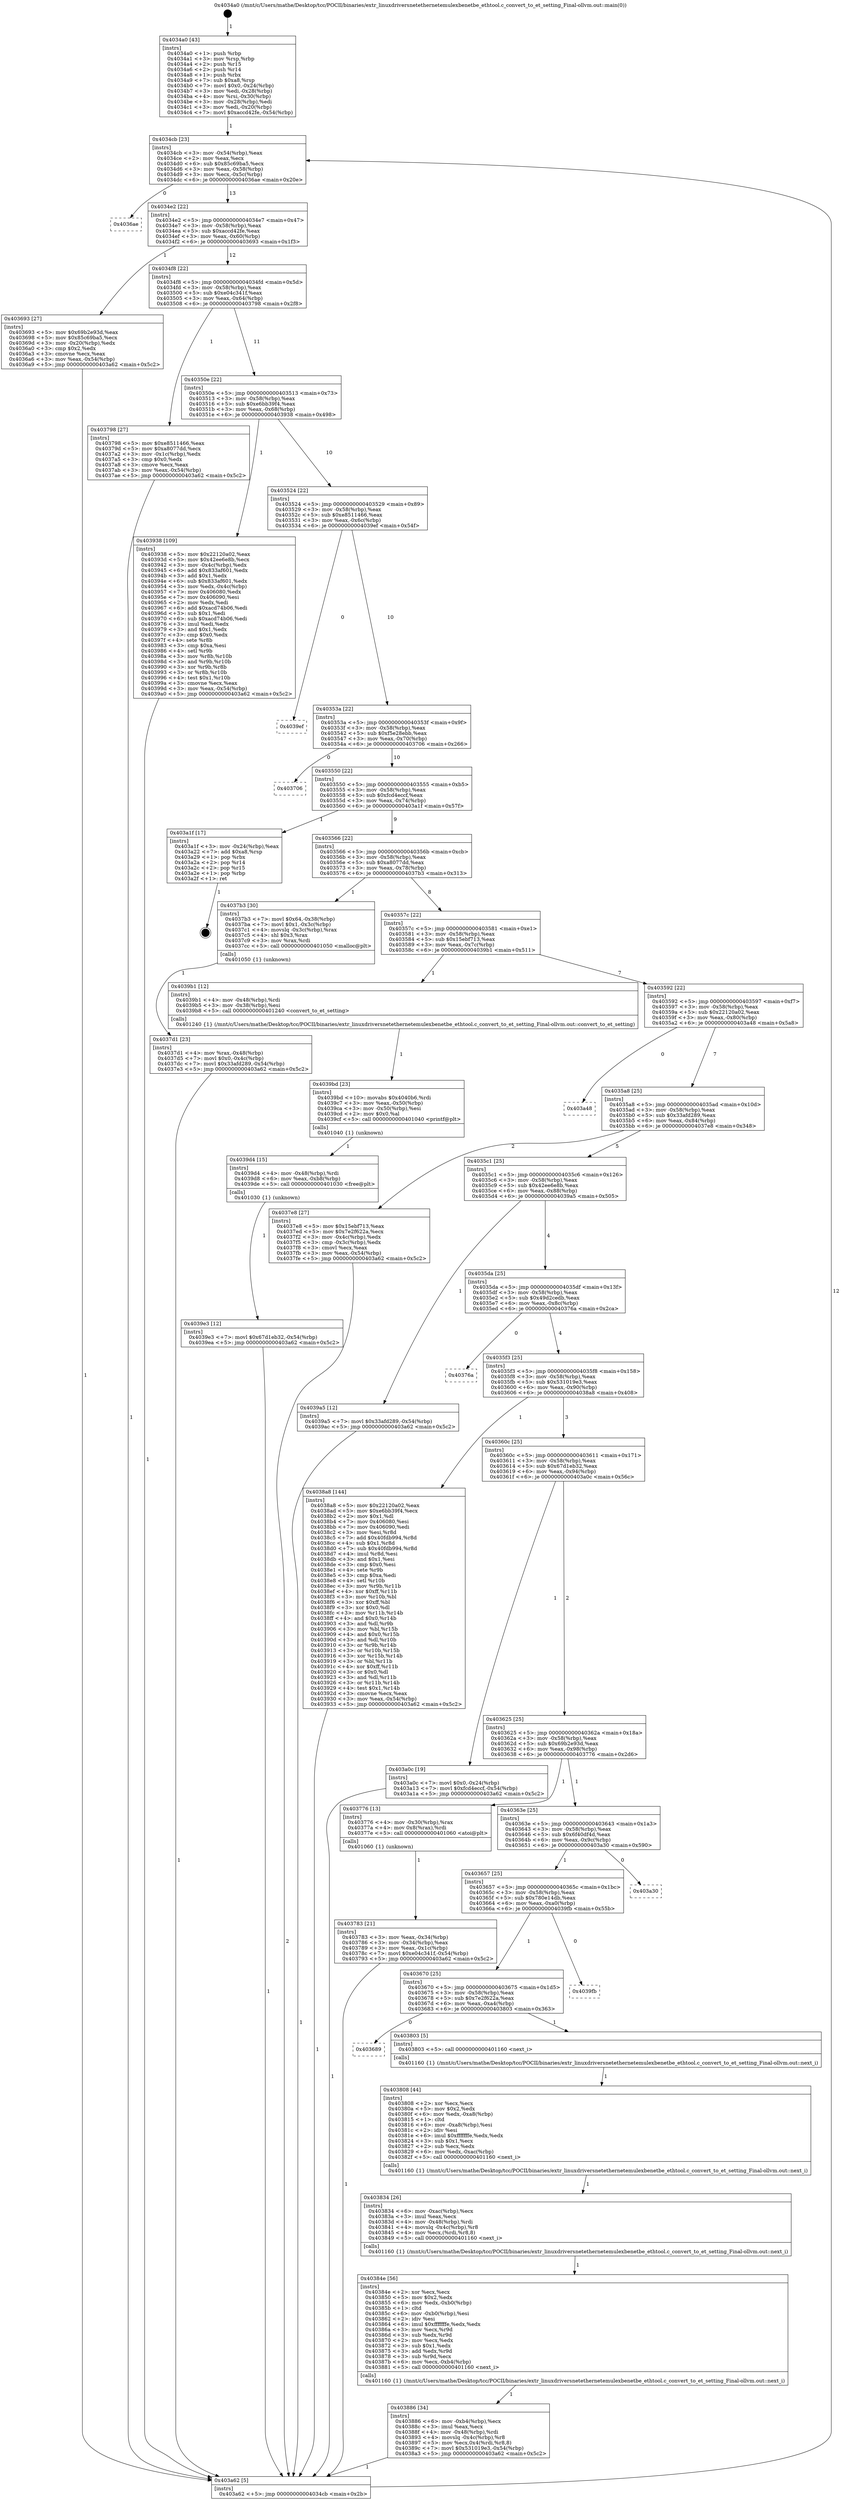 digraph "0x4034a0" {
  label = "0x4034a0 (/mnt/c/Users/mathe/Desktop/tcc/POCII/binaries/extr_linuxdriversnetethernetemulexbenetbe_ethtool.c_convert_to_et_setting_Final-ollvm.out::main(0))"
  labelloc = "t"
  node[shape=record]

  Entry [label="",width=0.3,height=0.3,shape=circle,fillcolor=black,style=filled]
  "0x4034cb" [label="{
     0x4034cb [23]\l
     | [instrs]\l
     &nbsp;&nbsp;0x4034cb \<+3\>: mov -0x54(%rbp),%eax\l
     &nbsp;&nbsp;0x4034ce \<+2\>: mov %eax,%ecx\l
     &nbsp;&nbsp;0x4034d0 \<+6\>: sub $0x85c69ba5,%ecx\l
     &nbsp;&nbsp;0x4034d6 \<+3\>: mov %eax,-0x58(%rbp)\l
     &nbsp;&nbsp;0x4034d9 \<+3\>: mov %ecx,-0x5c(%rbp)\l
     &nbsp;&nbsp;0x4034dc \<+6\>: je 00000000004036ae \<main+0x20e\>\l
  }"]
  "0x4036ae" [label="{
     0x4036ae\l
  }", style=dashed]
  "0x4034e2" [label="{
     0x4034e2 [22]\l
     | [instrs]\l
     &nbsp;&nbsp;0x4034e2 \<+5\>: jmp 00000000004034e7 \<main+0x47\>\l
     &nbsp;&nbsp;0x4034e7 \<+3\>: mov -0x58(%rbp),%eax\l
     &nbsp;&nbsp;0x4034ea \<+5\>: sub $0xaccd42fe,%eax\l
     &nbsp;&nbsp;0x4034ef \<+3\>: mov %eax,-0x60(%rbp)\l
     &nbsp;&nbsp;0x4034f2 \<+6\>: je 0000000000403693 \<main+0x1f3\>\l
  }"]
  Exit [label="",width=0.3,height=0.3,shape=circle,fillcolor=black,style=filled,peripheries=2]
  "0x403693" [label="{
     0x403693 [27]\l
     | [instrs]\l
     &nbsp;&nbsp;0x403693 \<+5\>: mov $0x69b2e93d,%eax\l
     &nbsp;&nbsp;0x403698 \<+5\>: mov $0x85c69ba5,%ecx\l
     &nbsp;&nbsp;0x40369d \<+3\>: mov -0x20(%rbp),%edx\l
     &nbsp;&nbsp;0x4036a0 \<+3\>: cmp $0x2,%edx\l
     &nbsp;&nbsp;0x4036a3 \<+3\>: cmovne %ecx,%eax\l
     &nbsp;&nbsp;0x4036a6 \<+3\>: mov %eax,-0x54(%rbp)\l
     &nbsp;&nbsp;0x4036a9 \<+5\>: jmp 0000000000403a62 \<main+0x5c2\>\l
  }"]
  "0x4034f8" [label="{
     0x4034f8 [22]\l
     | [instrs]\l
     &nbsp;&nbsp;0x4034f8 \<+5\>: jmp 00000000004034fd \<main+0x5d\>\l
     &nbsp;&nbsp;0x4034fd \<+3\>: mov -0x58(%rbp),%eax\l
     &nbsp;&nbsp;0x403500 \<+5\>: sub $0xe04c341f,%eax\l
     &nbsp;&nbsp;0x403505 \<+3\>: mov %eax,-0x64(%rbp)\l
     &nbsp;&nbsp;0x403508 \<+6\>: je 0000000000403798 \<main+0x2f8\>\l
  }"]
  "0x403a62" [label="{
     0x403a62 [5]\l
     | [instrs]\l
     &nbsp;&nbsp;0x403a62 \<+5\>: jmp 00000000004034cb \<main+0x2b\>\l
  }"]
  "0x4034a0" [label="{
     0x4034a0 [43]\l
     | [instrs]\l
     &nbsp;&nbsp;0x4034a0 \<+1\>: push %rbp\l
     &nbsp;&nbsp;0x4034a1 \<+3\>: mov %rsp,%rbp\l
     &nbsp;&nbsp;0x4034a4 \<+2\>: push %r15\l
     &nbsp;&nbsp;0x4034a6 \<+2\>: push %r14\l
     &nbsp;&nbsp;0x4034a8 \<+1\>: push %rbx\l
     &nbsp;&nbsp;0x4034a9 \<+7\>: sub $0xa8,%rsp\l
     &nbsp;&nbsp;0x4034b0 \<+7\>: movl $0x0,-0x24(%rbp)\l
     &nbsp;&nbsp;0x4034b7 \<+3\>: mov %edi,-0x28(%rbp)\l
     &nbsp;&nbsp;0x4034ba \<+4\>: mov %rsi,-0x30(%rbp)\l
     &nbsp;&nbsp;0x4034be \<+3\>: mov -0x28(%rbp),%edi\l
     &nbsp;&nbsp;0x4034c1 \<+3\>: mov %edi,-0x20(%rbp)\l
     &nbsp;&nbsp;0x4034c4 \<+7\>: movl $0xaccd42fe,-0x54(%rbp)\l
  }"]
  "0x4039e3" [label="{
     0x4039e3 [12]\l
     | [instrs]\l
     &nbsp;&nbsp;0x4039e3 \<+7\>: movl $0x67d1eb32,-0x54(%rbp)\l
     &nbsp;&nbsp;0x4039ea \<+5\>: jmp 0000000000403a62 \<main+0x5c2\>\l
  }"]
  "0x403798" [label="{
     0x403798 [27]\l
     | [instrs]\l
     &nbsp;&nbsp;0x403798 \<+5\>: mov $0xe8511466,%eax\l
     &nbsp;&nbsp;0x40379d \<+5\>: mov $0xa8077dd,%ecx\l
     &nbsp;&nbsp;0x4037a2 \<+3\>: mov -0x1c(%rbp),%edx\l
     &nbsp;&nbsp;0x4037a5 \<+3\>: cmp $0x0,%edx\l
     &nbsp;&nbsp;0x4037a8 \<+3\>: cmove %ecx,%eax\l
     &nbsp;&nbsp;0x4037ab \<+3\>: mov %eax,-0x54(%rbp)\l
     &nbsp;&nbsp;0x4037ae \<+5\>: jmp 0000000000403a62 \<main+0x5c2\>\l
  }"]
  "0x40350e" [label="{
     0x40350e [22]\l
     | [instrs]\l
     &nbsp;&nbsp;0x40350e \<+5\>: jmp 0000000000403513 \<main+0x73\>\l
     &nbsp;&nbsp;0x403513 \<+3\>: mov -0x58(%rbp),%eax\l
     &nbsp;&nbsp;0x403516 \<+5\>: sub $0xe6bb39f4,%eax\l
     &nbsp;&nbsp;0x40351b \<+3\>: mov %eax,-0x68(%rbp)\l
     &nbsp;&nbsp;0x40351e \<+6\>: je 0000000000403938 \<main+0x498\>\l
  }"]
  "0x4039d4" [label="{
     0x4039d4 [15]\l
     | [instrs]\l
     &nbsp;&nbsp;0x4039d4 \<+4\>: mov -0x48(%rbp),%rdi\l
     &nbsp;&nbsp;0x4039d8 \<+6\>: mov %eax,-0xb8(%rbp)\l
     &nbsp;&nbsp;0x4039de \<+5\>: call 0000000000401030 \<free@plt\>\l
     | [calls]\l
     &nbsp;&nbsp;0x401030 \{1\} (unknown)\l
  }"]
  "0x403938" [label="{
     0x403938 [109]\l
     | [instrs]\l
     &nbsp;&nbsp;0x403938 \<+5\>: mov $0x22120a02,%eax\l
     &nbsp;&nbsp;0x40393d \<+5\>: mov $0x42ee6e8b,%ecx\l
     &nbsp;&nbsp;0x403942 \<+3\>: mov -0x4c(%rbp),%edx\l
     &nbsp;&nbsp;0x403945 \<+6\>: add $0x833af601,%edx\l
     &nbsp;&nbsp;0x40394b \<+3\>: add $0x1,%edx\l
     &nbsp;&nbsp;0x40394e \<+6\>: sub $0x833af601,%edx\l
     &nbsp;&nbsp;0x403954 \<+3\>: mov %edx,-0x4c(%rbp)\l
     &nbsp;&nbsp;0x403957 \<+7\>: mov 0x406080,%edx\l
     &nbsp;&nbsp;0x40395e \<+7\>: mov 0x406090,%esi\l
     &nbsp;&nbsp;0x403965 \<+2\>: mov %edx,%edi\l
     &nbsp;&nbsp;0x403967 \<+6\>: add $0xacd74b06,%edi\l
     &nbsp;&nbsp;0x40396d \<+3\>: sub $0x1,%edi\l
     &nbsp;&nbsp;0x403970 \<+6\>: sub $0xacd74b06,%edi\l
     &nbsp;&nbsp;0x403976 \<+3\>: imul %edi,%edx\l
     &nbsp;&nbsp;0x403979 \<+3\>: and $0x1,%edx\l
     &nbsp;&nbsp;0x40397c \<+3\>: cmp $0x0,%edx\l
     &nbsp;&nbsp;0x40397f \<+4\>: sete %r8b\l
     &nbsp;&nbsp;0x403983 \<+3\>: cmp $0xa,%esi\l
     &nbsp;&nbsp;0x403986 \<+4\>: setl %r9b\l
     &nbsp;&nbsp;0x40398a \<+3\>: mov %r8b,%r10b\l
     &nbsp;&nbsp;0x40398d \<+3\>: and %r9b,%r10b\l
     &nbsp;&nbsp;0x403990 \<+3\>: xor %r9b,%r8b\l
     &nbsp;&nbsp;0x403993 \<+3\>: or %r8b,%r10b\l
     &nbsp;&nbsp;0x403996 \<+4\>: test $0x1,%r10b\l
     &nbsp;&nbsp;0x40399a \<+3\>: cmovne %ecx,%eax\l
     &nbsp;&nbsp;0x40399d \<+3\>: mov %eax,-0x54(%rbp)\l
     &nbsp;&nbsp;0x4039a0 \<+5\>: jmp 0000000000403a62 \<main+0x5c2\>\l
  }"]
  "0x403524" [label="{
     0x403524 [22]\l
     | [instrs]\l
     &nbsp;&nbsp;0x403524 \<+5\>: jmp 0000000000403529 \<main+0x89\>\l
     &nbsp;&nbsp;0x403529 \<+3\>: mov -0x58(%rbp),%eax\l
     &nbsp;&nbsp;0x40352c \<+5\>: sub $0xe8511466,%eax\l
     &nbsp;&nbsp;0x403531 \<+3\>: mov %eax,-0x6c(%rbp)\l
     &nbsp;&nbsp;0x403534 \<+6\>: je 00000000004039ef \<main+0x54f\>\l
  }"]
  "0x4039bd" [label="{
     0x4039bd [23]\l
     | [instrs]\l
     &nbsp;&nbsp;0x4039bd \<+10\>: movabs $0x4040b6,%rdi\l
     &nbsp;&nbsp;0x4039c7 \<+3\>: mov %eax,-0x50(%rbp)\l
     &nbsp;&nbsp;0x4039ca \<+3\>: mov -0x50(%rbp),%esi\l
     &nbsp;&nbsp;0x4039cd \<+2\>: mov $0x0,%al\l
     &nbsp;&nbsp;0x4039cf \<+5\>: call 0000000000401040 \<printf@plt\>\l
     | [calls]\l
     &nbsp;&nbsp;0x401040 \{1\} (unknown)\l
  }"]
  "0x4039ef" [label="{
     0x4039ef\l
  }", style=dashed]
  "0x40353a" [label="{
     0x40353a [22]\l
     | [instrs]\l
     &nbsp;&nbsp;0x40353a \<+5\>: jmp 000000000040353f \<main+0x9f\>\l
     &nbsp;&nbsp;0x40353f \<+3\>: mov -0x58(%rbp),%eax\l
     &nbsp;&nbsp;0x403542 \<+5\>: sub $0xf5e28ebb,%eax\l
     &nbsp;&nbsp;0x403547 \<+3\>: mov %eax,-0x70(%rbp)\l
     &nbsp;&nbsp;0x40354a \<+6\>: je 0000000000403706 \<main+0x266\>\l
  }"]
  "0x403886" [label="{
     0x403886 [34]\l
     | [instrs]\l
     &nbsp;&nbsp;0x403886 \<+6\>: mov -0xb4(%rbp),%ecx\l
     &nbsp;&nbsp;0x40388c \<+3\>: imul %eax,%ecx\l
     &nbsp;&nbsp;0x40388f \<+4\>: mov -0x48(%rbp),%rdi\l
     &nbsp;&nbsp;0x403893 \<+4\>: movslq -0x4c(%rbp),%r8\l
     &nbsp;&nbsp;0x403897 \<+5\>: mov %ecx,0x4(%rdi,%r8,8)\l
     &nbsp;&nbsp;0x40389c \<+7\>: movl $0x531019e3,-0x54(%rbp)\l
     &nbsp;&nbsp;0x4038a3 \<+5\>: jmp 0000000000403a62 \<main+0x5c2\>\l
  }"]
  "0x403706" [label="{
     0x403706\l
  }", style=dashed]
  "0x403550" [label="{
     0x403550 [22]\l
     | [instrs]\l
     &nbsp;&nbsp;0x403550 \<+5\>: jmp 0000000000403555 \<main+0xb5\>\l
     &nbsp;&nbsp;0x403555 \<+3\>: mov -0x58(%rbp),%eax\l
     &nbsp;&nbsp;0x403558 \<+5\>: sub $0xfcd4eccf,%eax\l
     &nbsp;&nbsp;0x40355d \<+3\>: mov %eax,-0x74(%rbp)\l
     &nbsp;&nbsp;0x403560 \<+6\>: je 0000000000403a1f \<main+0x57f\>\l
  }"]
  "0x40384e" [label="{
     0x40384e [56]\l
     | [instrs]\l
     &nbsp;&nbsp;0x40384e \<+2\>: xor %ecx,%ecx\l
     &nbsp;&nbsp;0x403850 \<+5\>: mov $0x2,%edx\l
     &nbsp;&nbsp;0x403855 \<+6\>: mov %edx,-0xb0(%rbp)\l
     &nbsp;&nbsp;0x40385b \<+1\>: cltd\l
     &nbsp;&nbsp;0x40385c \<+6\>: mov -0xb0(%rbp),%esi\l
     &nbsp;&nbsp;0x403862 \<+2\>: idiv %esi\l
     &nbsp;&nbsp;0x403864 \<+6\>: imul $0xfffffffe,%edx,%edx\l
     &nbsp;&nbsp;0x40386a \<+3\>: mov %ecx,%r9d\l
     &nbsp;&nbsp;0x40386d \<+3\>: sub %edx,%r9d\l
     &nbsp;&nbsp;0x403870 \<+2\>: mov %ecx,%edx\l
     &nbsp;&nbsp;0x403872 \<+3\>: sub $0x1,%edx\l
     &nbsp;&nbsp;0x403875 \<+3\>: add %edx,%r9d\l
     &nbsp;&nbsp;0x403878 \<+3\>: sub %r9d,%ecx\l
     &nbsp;&nbsp;0x40387b \<+6\>: mov %ecx,-0xb4(%rbp)\l
     &nbsp;&nbsp;0x403881 \<+5\>: call 0000000000401160 \<next_i\>\l
     | [calls]\l
     &nbsp;&nbsp;0x401160 \{1\} (/mnt/c/Users/mathe/Desktop/tcc/POCII/binaries/extr_linuxdriversnetethernetemulexbenetbe_ethtool.c_convert_to_et_setting_Final-ollvm.out::next_i)\l
  }"]
  "0x403a1f" [label="{
     0x403a1f [17]\l
     | [instrs]\l
     &nbsp;&nbsp;0x403a1f \<+3\>: mov -0x24(%rbp),%eax\l
     &nbsp;&nbsp;0x403a22 \<+7\>: add $0xa8,%rsp\l
     &nbsp;&nbsp;0x403a29 \<+1\>: pop %rbx\l
     &nbsp;&nbsp;0x403a2a \<+2\>: pop %r14\l
     &nbsp;&nbsp;0x403a2c \<+2\>: pop %r15\l
     &nbsp;&nbsp;0x403a2e \<+1\>: pop %rbp\l
     &nbsp;&nbsp;0x403a2f \<+1\>: ret\l
  }"]
  "0x403566" [label="{
     0x403566 [22]\l
     | [instrs]\l
     &nbsp;&nbsp;0x403566 \<+5\>: jmp 000000000040356b \<main+0xcb\>\l
     &nbsp;&nbsp;0x40356b \<+3\>: mov -0x58(%rbp),%eax\l
     &nbsp;&nbsp;0x40356e \<+5\>: sub $0xa8077dd,%eax\l
     &nbsp;&nbsp;0x403573 \<+3\>: mov %eax,-0x78(%rbp)\l
     &nbsp;&nbsp;0x403576 \<+6\>: je 00000000004037b3 \<main+0x313\>\l
  }"]
  "0x403834" [label="{
     0x403834 [26]\l
     | [instrs]\l
     &nbsp;&nbsp;0x403834 \<+6\>: mov -0xac(%rbp),%ecx\l
     &nbsp;&nbsp;0x40383a \<+3\>: imul %eax,%ecx\l
     &nbsp;&nbsp;0x40383d \<+4\>: mov -0x48(%rbp),%rdi\l
     &nbsp;&nbsp;0x403841 \<+4\>: movslq -0x4c(%rbp),%r8\l
     &nbsp;&nbsp;0x403845 \<+4\>: mov %ecx,(%rdi,%r8,8)\l
     &nbsp;&nbsp;0x403849 \<+5\>: call 0000000000401160 \<next_i\>\l
     | [calls]\l
     &nbsp;&nbsp;0x401160 \{1\} (/mnt/c/Users/mathe/Desktop/tcc/POCII/binaries/extr_linuxdriversnetethernetemulexbenetbe_ethtool.c_convert_to_et_setting_Final-ollvm.out::next_i)\l
  }"]
  "0x4037b3" [label="{
     0x4037b3 [30]\l
     | [instrs]\l
     &nbsp;&nbsp;0x4037b3 \<+7\>: movl $0x64,-0x38(%rbp)\l
     &nbsp;&nbsp;0x4037ba \<+7\>: movl $0x1,-0x3c(%rbp)\l
     &nbsp;&nbsp;0x4037c1 \<+4\>: movslq -0x3c(%rbp),%rax\l
     &nbsp;&nbsp;0x4037c5 \<+4\>: shl $0x3,%rax\l
     &nbsp;&nbsp;0x4037c9 \<+3\>: mov %rax,%rdi\l
     &nbsp;&nbsp;0x4037cc \<+5\>: call 0000000000401050 \<malloc@plt\>\l
     | [calls]\l
     &nbsp;&nbsp;0x401050 \{1\} (unknown)\l
  }"]
  "0x40357c" [label="{
     0x40357c [22]\l
     | [instrs]\l
     &nbsp;&nbsp;0x40357c \<+5\>: jmp 0000000000403581 \<main+0xe1\>\l
     &nbsp;&nbsp;0x403581 \<+3\>: mov -0x58(%rbp),%eax\l
     &nbsp;&nbsp;0x403584 \<+5\>: sub $0x15ebf713,%eax\l
     &nbsp;&nbsp;0x403589 \<+3\>: mov %eax,-0x7c(%rbp)\l
     &nbsp;&nbsp;0x40358c \<+6\>: je 00000000004039b1 \<main+0x511\>\l
  }"]
  "0x403808" [label="{
     0x403808 [44]\l
     | [instrs]\l
     &nbsp;&nbsp;0x403808 \<+2\>: xor %ecx,%ecx\l
     &nbsp;&nbsp;0x40380a \<+5\>: mov $0x2,%edx\l
     &nbsp;&nbsp;0x40380f \<+6\>: mov %edx,-0xa8(%rbp)\l
     &nbsp;&nbsp;0x403815 \<+1\>: cltd\l
     &nbsp;&nbsp;0x403816 \<+6\>: mov -0xa8(%rbp),%esi\l
     &nbsp;&nbsp;0x40381c \<+2\>: idiv %esi\l
     &nbsp;&nbsp;0x40381e \<+6\>: imul $0xfffffffe,%edx,%edx\l
     &nbsp;&nbsp;0x403824 \<+3\>: sub $0x1,%ecx\l
     &nbsp;&nbsp;0x403827 \<+2\>: sub %ecx,%edx\l
     &nbsp;&nbsp;0x403829 \<+6\>: mov %edx,-0xac(%rbp)\l
     &nbsp;&nbsp;0x40382f \<+5\>: call 0000000000401160 \<next_i\>\l
     | [calls]\l
     &nbsp;&nbsp;0x401160 \{1\} (/mnt/c/Users/mathe/Desktop/tcc/POCII/binaries/extr_linuxdriversnetethernetemulexbenetbe_ethtool.c_convert_to_et_setting_Final-ollvm.out::next_i)\l
  }"]
  "0x4039b1" [label="{
     0x4039b1 [12]\l
     | [instrs]\l
     &nbsp;&nbsp;0x4039b1 \<+4\>: mov -0x48(%rbp),%rdi\l
     &nbsp;&nbsp;0x4039b5 \<+3\>: mov -0x38(%rbp),%esi\l
     &nbsp;&nbsp;0x4039b8 \<+5\>: call 0000000000401240 \<convert_to_et_setting\>\l
     | [calls]\l
     &nbsp;&nbsp;0x401240 \{1\} (/mnt/c/Users/mathe/Desktop/tcc/POCII/binaries/extr_linuxdriversnetethernetemulexbenetbe_ethtool.c_convert_to_et_setting_Final-ollvm.out::convert_to_et_setting)\l
  }"]
  "0x403592" [label="{
     0x403592 [22]\l
     | [instrs]\l
     &nbsp;&nbsp;0x403592 \<+5\>: jmp 0000000000403597 \<main+0xf7\>\l
     &nbsp;&nbsp;0x403597 \<+3\>: mov -0x58(%rbp),%eax\l
     &nbsp;&nbsp;0x40359a \<+5\>: sub $0x22120a02,%eax\l
     &nbsp;&nbsp;0x40359f \<+3\>: mov %eax,-0x80(%rbp)\l
     &nbsp;&nbsp;0x4035a2 \<+6\>: je 0000000000403a48 \<main+0x5a8\>\l
  }"]
  "0x403689" [label="{
     0x403689\l
  }", style=dashed]
  "0x403a48" [label="{
     0x403a48\l
  }", style=dashed]
  "0x4035a8" [label="{
     0x4035a8 [25]\l
     | [instrs]\l
     &nbsp;&nbsp;0x4035a8 \<+5\>: jmp 00000000004035ad \<main+0x10d\>\l
     &nbsp;&nbsp;0x4035ad \<+3\>: mov -0x58(%rbp),%eax\l
     &nbsp;&nbsp;0x4035b0 \<+5\>: sub $0x33afd289,%eax\l
     &nbsp;&nbsp;0x4035b5 \<+6\>: mov %eax,-0x84(%rbp)\l
     &nbsp;&nbsp;0x4035bb \<+6\>: je 00000000004037e8 \<main+0x348\>\l
  }"]
  "0x403803" [label="{
     0x403803 [5]\l
     | [instrs]\l
     &nbsp;&nbsp;0x403803 \<+5\>: call 0000000000401160 \<next_i\>\l
     | [calls]\l
     &nbsp;&nbsp;0x401160 \{1\} (/mnt/c/Users/mathe/Desktop/tcc/POCII/binaries/extr_linuxdriversnetethernetemulexbenetbe_ethtool.c_convert_to_et_setting_Final-ollvm.out::next_i)\l
  }"]
  "0x4037e8" [label="{
     0x4037e8 [27]\l
     | [instrs]\l
     &nbsp;&nbsp;0x4037e8 \<+5\>: mov $0x15ebf713,%eax\l
     &nbsp;&nbsp;0x4037ed \<+5\>: mov $0x7e2f622a,%ecx\l
     &nbsp;&nbsp;0x4037f2 \<+3\>: mov -0x4c(%rbp),%edx\l
     &nbsp;&nbsp;0x4037f5 \<+3\>: cmp -0x3c(%rbp),%edx\l
     &nbsp;&nbsp;0x4037f8 \<+3\>: cmovl %ecx,%eax\l
     &nbsp;&nbsp;0x4037fb \<+3\>: mov %eax,-0x54(%rbp)\l
     &nbsp;&nbsp;0x4037fe \<+5\>: jmp 0000000000403a62 \<main+0x5c2\>\l
  }"]
  "0x4035c1" [label="{
     0x4035c1 [25]\l
     | [instrs]\l
     &nbsp;&nbsp;0x4035c1 \<+5\>: jmp 00000000004035c6 \<main+0x126\>\l
     &nbsp;&nbsp;0x4035c6 \<+3\>: mov -0x58(%rbp),%eax\l
     &nbsp;&nbsp;0x4035c9 \<+5\>: sub $0x42ee6e8b,%eax\l
     &nbsp;&nbsp;0x4035ce \<+6\>: mov %eax,-0x88(%rbp)\l
     &nbsp;&nbsp;0x4035d4 \<+6\>: je 00000000004039a5 \<main+0x505\>\l
  }"]
  "0x403670" [label="{
     0x403670 [25]\l
     | [instrs]\l
     &nbsp;&nbsp;0x403670 \<+5\>: jmp 0000000000403675 \<main+0x1d5\>\l
     &nbsp;&nbsp;0x403675 \<+3\>: mov -0x58(%rbp),%eax\l
     &nbsp;&nbsp;0x403678 \<+5\>: sub $0x7e2f622a,%eax\l
     &nbsp;&nbsp;0x40367d \<+6\>: mov %eax,-0xa4(%rbp)\l
     &nbsp;&nbsp;0x403683 \<+6\>: je 0000000000403803 \<main+0x363\>\l
  }"]
  "0x4039a5" [label="{
     0x4039a5 [12]\l
     | [instrs]\l
     &nbsp;&nbsp;0x4039a5 \<+7\>: movl $0x33afd289,-0x54(%rbp)\l
     &nbsp;&nbsp;0x4039ac \<+5\>: jmp 0000000000403a62 \<main+0x5c2\>\l
  }"]
  "0x4035da" [label="{
     0x4035da [25]\l
     | [instrs]\l
     &nbsp;&nbsp;0x4035da \<+5\>: jmp 00000000004035df \<main+0x13f\>\l
     &nbsp;&nbsp;0x4035df \<+3\>: mov -0x58(%rbp),%eax\l
     &nbsp;&nbsp;0x4035e2 \<+5\>: sub $0x49d2cedb,%eax\l
     &nbsp;&nbsp;0x4035e7 \<+6\>: mov %eax,-0x8c(%rbp)\l
     &nbsp;&nbsp;0x4035ed \<+6\>: je 000000000040376a \<main+0x2ca\>\l
  }"]
  "0x4039fb" [label="{
     0x4039fb\l
  }", style=dashed]
  "0x40376a" [label="{
     0x40376a\l
  }", style=dashed]
  "0x4035f3" [label="{
     0x4035f3 [25]\l
     | [instrs]\l
     &nbsp;&nbsp;0x4035f3 \<+5\>: jmp 00000000004035f8 \<main+0x158\>\l
     &nbsp;&nbsp;0x4035f8 \<+3\>: mov -0x58(%rbp),%eax\l
     &nbsp;&nbsp;0x4035fb \<+5\>: sub $0x531019e3,%eax\l
     &nbsp;&nbsp;0x403600 \<+6\>: mov %eax,-0x90(%rbp)\l
     &nbsp;&nbsp;0x403606 \<+6\>: je 00000000004038a8 \<main+0x408\>\l
  }"]
  "0x403657" [label="{
     0x403657 [25]\l
     | [instrs]\l
     &nbsp;&nbsp;0x403657 \<+5\>: jmp 000000000040365c \<main+0x1bc\>\l
     &nbsp;&nbsp;0x40365c \<+3\>: mov -0x58(%rbp),%eax\l
     &nbsp;&nbsp;0x40365f \<+5\>: sub $0x780e14db,%eax\l
     &nbsp;&nbsp;0x403664 \<+6\>: mov %eax,-0xa0(%rbp)\l
     &nbsp;&nbsp;0x40366a \<+6\>: je 00000000004039fb \<main+0x55b\>\l
  }"]
  "0x4038a8" [label="{
     0x4038a8 [144]\l
     | [instrs]\l
     &nbsp;&nbsp;0x4038a8 \<+5\>: mov $0x22120a02,%eax\l
     &nbsp;&nbsp;0x4038ad \<+5\>: mov $0xe6bb39f4,%ecx\l
     &nbsp;&nbsp;0x4038b2 \<+2\>: mov $0x1,%dl\l
     &nbsp;&nbsp;0x4038b4 \<+7\>: mov 0x406080,%esi\l
     &nbsp;&nbsp;0x4038bb \<+7\>: mov 0x406090,%edi\l
     &nbsp;&nbsp;0x4038c2 \<+3\>: mov %esi,%r8d\l
     &nbsp;&nbsp;0x4038c5 \<+7\>: add $0x40fdb994,%r8d\l
     &nbsp;&nbsp;0x4038cc \<+4\>: sub $0x1,%r8d\l
     &nbsp;&nbsp;0x4038d0 \<+7\>: sub $0x40fdb994,%r8d\l
     &nbsp;&nbsp;0x4038d7 \<+4\>: imul %r8d,%esi\l
     &nbsp;&nbsp;0x4038db \<+3\>: and $0x1,%esi\l
     &nbsp;&nbsp;0x4038de \<+3\>: cmp $0x0,%esi\l
     &nbsp;&nbsp;0x4038e1 \<+4\>: sete %r9b\l
     &nbsp;&nbsp;0x4038e5 \<+3\>: cmp $0xa,%edi\l
     &nbsp;&nbsp;0x4038e8 \<+4\>: setl %r10b\l
     &nbsp;&nbsp;0x4038ec \<+3\>: mov %r9b,%r11b\l
     &nbsp;&nbsp;0x4038ef \<+4\>: xor $0xff,%r11b\l
     &nbsp;&nbsp;0x4038f3 \<+3\>: mov %r10b,%bl\l
     &nbsp;&nbsp;0x4038f6 \<+3\>: xor $0xff,%bl\l
     &nbsp;&nbsp;0x4038f9 \<+3\>: xor $0x0,%dl\l
     &nbsp;&nbsp;0x4038fc \<+3\>: mov %r11b,%r14b\l
     &nbsp;&nbsp;0x4038ff \<+4\>: and $0x0,%r14b\l
     &nbsp;&nbsp;0x403903 \<+3\>: and %dl,%r9b\l
     &nbsp;&nbsp;0x403906 \<+3\>: mov %bl,%r15b\l
     &nbsp;&nbsp;0x403909 \<+4\>: and $0x0,%r15b\l
     &nbsp;&nbsp;0x40390d \<+3\>: and %dl,%r10b\l
     &nbsp;&nbsp;0x403910 \<+3\>: or %r9b,%r14b\l
     &nbsp;&nbsp;0x403913 \<+3\>: or %r10b,%r15b\l
     &nbsp;&nbsp;0x403916 \<+3\>: xor %r15b,%r14b\l
     &nbsp;&nbsp;0x403919 \<+3\>: or %bl,%r11b\l
     &nbsp;&nbsp;0x40391c \<+4\>: xor $0xff,%r11b\l
     &nbsp;&nbsp;0x403920 \<+3\>: or $0x0,%dl\l
     &nbsp;&nbsp;0x403923 \<+3\>: and %dl,%r11b\l
     &nbsp;&nbsp;0x403926 \<+3\>: or %r11b,%r14b\l
     &nbsp;&nbsp;0x403929 \<+4\>: test $0x1,%r14b\l
     &nbsp;&nbsp;0x40392d \<+3\>: cmovne %ecx,%eax\l
     &nbsp;&nbsp;0x403930 \<+3\>: mov %eax,-0x54(%rbp)\l
     &nbsp;&nbsp;0x403933 \<+5\>: jmp 0000000000403a62 \<main+0x5c2\>\l
  }"]
  "0x40360c" [label="{
     0x40360c [25]\l
     | [instrs]\l
     &nbsp;&nbsp;0x40360c \<+5\>: jmp 0000000000403611 \<main+0x171\>\l
     &nbsp;&nbsp;0x403611 \<+3\>: mov -0x58(%rbp),%eax\l
     &nbsp;&nbsp;0x403614 \<+5\>: sub $0x67d1eb32,%eax\l
     &nbsp;&nbsp;0x403619 \<+6\>: mov %eax,-0x94(%rbp)\l
     &nbsp;&nbsp;0x40361f \<+6\>: je 0000000000403a0c \<main+0x56c\>\l
  }"]
  "0x403a30" [label="{
     0x403a30\l
  }", style=dashed]
  "0x403a0c" [label="{
     0x403a0c [19]\l
     | [instrs]\l
     &nbsp;&nbsp;0x403a0c \<+7\>: movl $0x0,-0x24(%rbp)\l
     &nbsp;&nbsp;0x403a13 \<+7\>: movl $0xfcd4eccf,-0x54(%rbp)\l
     &nbsp;&nbsp;0x403a1a \<+5\>: jmp 0000000000403a62 \<main+0x5c2\>\l
  }"]
  "0x403625" [label="{
     0x403625 [25]\l
     | [instrs]\l
     &nbsp;&nbsp;0x403625 \<+5\>: jmp 000000000040362a \<main+0x18a\>\l
     &nbsp;&nbsp;0x40362a \<+3\>: mov -0x58(%rbp),%eax\l
     &nbsp;&nbsp;0x40362d \<+5\>: sub $0x69b2e93d,%eax\l
     &nbsp;&nbsp;0x403632 \<+6\>: mov %eax,-0x98(%rbp)\l
     &nbsp;&nbsp;0x403638 \<+6\>: je 0000000000403776 \<main+0x2d6\>\l
  }"]
  "0x4037d1" [label="{
     0x4037d1 [23]\l
     | [instrs]\l
     &nbsp;&nbsp;0x4037d1 \<+4\>: mov %rax,-0x48(%rbp)\l
     &nbsp;&nbsp;0x4037d5 \<+7\>: movl $0x0,-0x4c(%rbp)\l
     &nbsp;&nbsp;0x4037dc \<+7\>: movl $0x33afd289,-0x54(%rbp)\l
     &nbsp;&nbsp;0x4037e3 \<+5\>: jmp 0000000000403a62 \<main+0x5c2\>\l
  }"]
  "0x403776" [label="{
     0x403776 [13]\l
     | [instrs]\l
     &nbsp;&nbsp;0x403776 \<+4\>: mov -0x30(%rbp),%rax\l
     &nbsp;&nbsp;0x40377a \<+4\>: mov 0x8(%rax),%rdi\l
     &nbsp;&nbsp;0x40377e \<+5\>: call 0000000000401060 \<atoi@plt\>\l
     | [calls]\l
     &nbsp;&nbsp;0x401060 \{1\} (unknown)\l
  }"]
  "0x40363e" [label="{
     0x40363e [25]\l
     | [instrs]\l
     &nbsp;&nbsp;0x40363e \<+5\>: jmp 0000000000403643 \<main+0x1a3\>\l
     &nbsp;&nbsp;0x403643 \<+3\>: mov -0x58(%rbp),%eax\l
     &nbsp;&nbsp;0x403646 \<+5\>: sub $0x6f40df4d,%eax\l
     &nbsp;&nbsp;0x40364b \<+6\>: mov %eax,-0x9c(%rbp)\l
     &nbsp;&nbsp;0x403651 \<+6\>: je 0000000000403a30 \<main+0x590\>\l
  }"]
  "0x403783" [label="{
     0x403783 [21]\l
     | [instrs]\l
     &nbsp;&nbsp;0x403783 \<+3\>: mov %eax,-0x34(%rbp)\l
     &nbsp;&nbsp;0x403786 \<+3\>: mov -0x34(%rbp),%eax\l
     &nbsp;&nbsp;0x403789 \<+3\>: mov %eax,-0x1c(%rbp)\l
     &nbsp;&nbsp;0x40378c \<+7\>: movl $0xe04c341f,-0x54(%rbp)\l
     &nbsp;&nbsp;0x403793 \<+5\>: jmp 0000000000403a62 \<main+0x5c2\>\l
  }"]
  Entry -> "0x4034a0" [label=" 1"]
  "0x4034cb" -> "0x4036ae" [label=" 0"]
  "0x4034cb" -> "0x4034e2" [label=" 13"]
  "0x403a1f" -> Exit [label=" 1"]
  "0x4034e2" -> "0x403693" [label=" 1"]
  "0x4034e2" -> "0x4034f8" [label=" 12"]
  "0x403693" -> "0x403a62" [label=" 1"]
  "0x4034a0" -> "0x4034cb" [label=" 1"]
  "0x403a62" -> "0x4034cb" [label=" 12"]
  "0x403a0c" -> "0x403a62" [label=" 1"]
  "0x4034f8" -> "0x403798" [label=" 1"]
  "0x4034f8" -> "0x40350e" [label=" 11"]
  "0x4039e3" -> "0x403a62" [label=" 1"]
  "0x40350e" -> "0x403938" [label=" 1"]
  "0x40350e" -> "0x403524" [label=" 10"]
  "0x4039d4" -> "0x4039e3" [label=" 1"]
  "0x403524" -> "0x4039ef" [label=" 0"]
  "0x403524" -> "0x40353a" [label=" 10"]
  "0x4039bd" -> "0x4039d4" [label=" 1"]
  "0x40353a" -> "0x403706" [label=" 0"]
  "0x40353a" -> "0x403550" [label=" 10"]
  "0x4039b1" -> "0x4039bd" [label=" 1"]
  "0x403550" -> "0x403a1f" [label=" 1"]
  "0x403550" -> "0x403566" [label=" 9"]
  "0x4039a5" -> "0x403a62" [label=" 1"]
  "0x403566" -> "0x4037b3" [label=" 1"]
  "0x403566" -> "0x40357c" [label=" 8"]
  "0x403938" -> "0x403a62" [label=" 1"]
  "0x40357c" -> "0x4039b1" [label=" 1"]
  "0x40357c" -> "0x403592" [label=" 7"]
  "0x4038a8" -> "0x403a62" [label=" 1"]
  "0x403592" -> "0x403a48" [label=" 0"]
  "0x403592" -> "0x4035a8" [label=" 7"]
  "0x403886" -> "0x403a62" [label=" 1"]
  "0x4035a8" -> "0x4037e8" [label=" 2"]
  "0x4035a8" -> "0x4035c1" [label=" 5"]
  "0x40384e" -> "0x403886" [label=" 1"]
  "0x4035c1" -> "0x4039a5" [label=" 1"]
  "0x4035c1" -> "0x4035da" [label=" 4"]
  "0x403808" -> "0x403834" [label=" 1"]
  "0x4035da" -> "0x40376a" [label=" 0"]
  "0x4035da" -> "0x4035f3" [label=" 4"]
  "0x403803" -> "0x403808" [label=" 1"]
  "0x4035f3" -> "0x4038a8" [label=" 1"]
  "0x4035f3" -> "0x40360c" [label=" 3"]
  "0x403670" -> "0x403803" [label=" 1"]
  "0x40360c" -> "0x403a0c" [label=" 1"]
  "0x40360c" -> "0x403625" [label=" 2"]
  "0x403834" -> "0x40384e" [label=" 1"]
  "0x403625" -> "0x403776" [label=" 1"]
  "0x403625" -> "0x40363e" [label=" 1"]
  "0x403776" -> "0x403783" [label=" 1"]
  "0x403783" -> "0x403a62" [label=" 1"]
  "0x403798" -> "0x403a62" [label=" 1"]
  "0x4037b3" -> "0x4037d1" [label=" 1"]
  "0x4037d1" -> "0x403a62" [label=" 1"]
  "0x4037e8" -> "0x403a62" [label=" 2"]
  "0x403657" -> "0x403670" [label=" 1"]
  "0x40363e" -> "0x403a30" [label=" 0"]
  "0x40363e" -> "0x403657" [label=" 1"]
  "0x403670" -> "0x403689" [label=" 0"]
  "0x403657" -> "0x4039fb" [label=" 0"]
}
